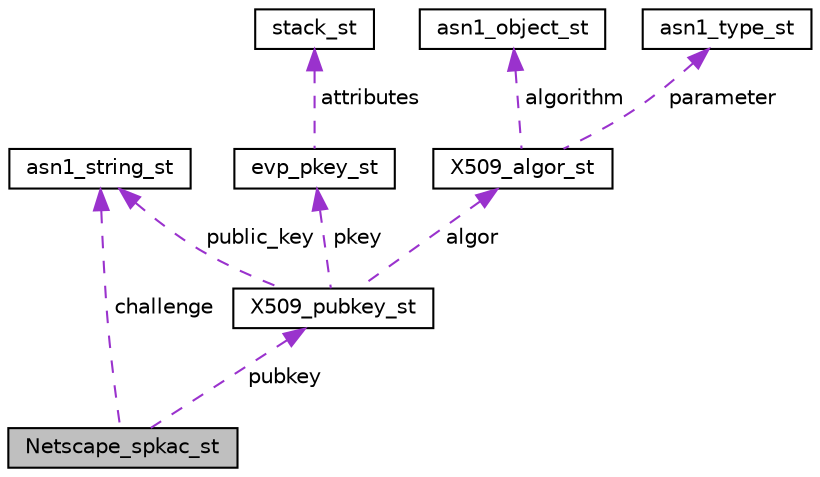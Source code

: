 digraph "Netscape_spkac_st"
{
 // LATEX_PDF_SIZE
  edge [fontname="Helvetica",fontsize="10",labelfontname="Helvetica",labelfontsize="10"];
  node [fontname="Helvetica",fontsize="10",shape=record];
  Node1 [label="Netscape_spkac_st",height=0.2,width=0.4,color="black", fillcolor="grey75", style="filled", fontcolor="black",tooltip=" "];
  Node2 -> Node1 [dir="back",color="darkorchid3",fontsize="10",style="dashed",label=" challenge" ,fontname="Helvetica"];
  Node2 [label="asn1_string_st",height=0.2,width=0.4,color="black", fillcolor="white", style="filled",URL="$asn1_8h.html#structasn1__string__st",tooltip=" "];
  Node3 -> Node1 [dir="back",color="darkorchid3",fontsize="10",style="dashed",label=" pubkey" ,fontname="Helvetica"];
  Node3 [label="X509_pubkey_st",height=0.2,width=0.4,color="black", fillcolor="white", style="filled",URL="$x509_8h.html#struct_x509__pubkey__st",tooltip=" "];
  Node2 -> Node3 [dir="back",color="darkorchid3",fontsize="10",style="dashed",label=" public_key" ,fontname="Helvetica"];
  Node4 -> Node3 [dir="back",color="darkorchid3",fontsize="10",style="dashed",label=" pkey" ,fontname="Helvetica"];
  Node4 [label="evp_pkey_st",height=0.2,width=0.4,color="black", fillcolor="white", style="filled",URL="$evp_8h.html#structevp__pkey__st",tooltip=" "];
  Node5 -> Node4 [dir="back",color="darkorchid3",fontsize="10",style="dashed",label=" attributes" ,fontname="Helvetica"];
  Node5 [label="stack_st",height=0.2,width=0.4,color="black", fillcolor="white", style="filled",URL="$structstack__st.html",tooltip=" "];
  Node6 -> Node3 [dir="back",color="darkorchid3",fontsize="10",style="dashed",label=" algor" ,fontname="Helvetica"];
  Node6 [label="X509_algor_st",height=0.2,width=0.4,color="black", fillcolor="white", style="filled",URL="$x509_8h.html#struct_x509__algor__st",tooltip=" "];
  Node7 -> Node6 [dir="back",color="darkorchid3",fontsize="10",style="dashed",label=" algorithm" ,fontname="Helvetica"];
  Node7 [label="asn1_object_st",height=0.2,width=0.4,color="black", fillcolor="white", style="filled",URL="$asn1_8h.html#structasn1__object__st",tooltip=" "];
  Node8 -> Node6 [dir="back",color="darkorchid3",fontsize="10",style="dashed",label=" parameter" ,fontname="Helvetica"];
  Node8 [label="asn1_type_st",height=0.2,width=0.4,color="black", fillcolor="white", style="filled",URL="$asn1_8h.html#structasn1__type__st",tooltip=" "];
}
